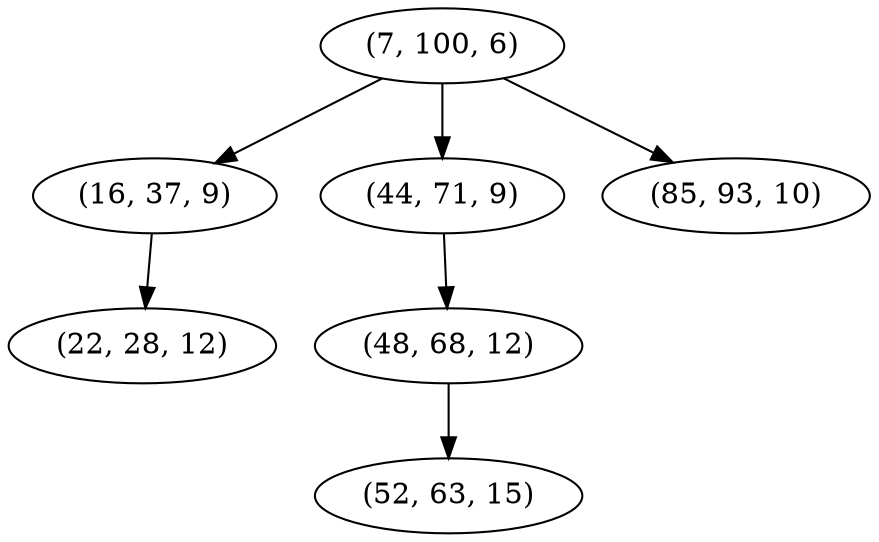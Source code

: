 digraph tree {
    "(7, 100, 6)";
    "(16, 37, 9)";
    "(22, 28, 12)";
    "(44, 71, 9)";
    "(48, 68, 12)";
    "(52, 63, 15)";
    "(85, 93, 10)";
    "(7, 100, 6)" -> "(16, 37, 9)";
    "(7, 100, 6)" -> "(44, 71, 9)";
    "(7, 100, 6)" -> "(85, 93, 10)";
    "(16, 37, 9)" -> "(22, 28, 12)";
    "(44, 71, 9)" -> "(48, 68, 12)";
    "(48, 68, 12)" -> "(52, 63, 15)";
}
